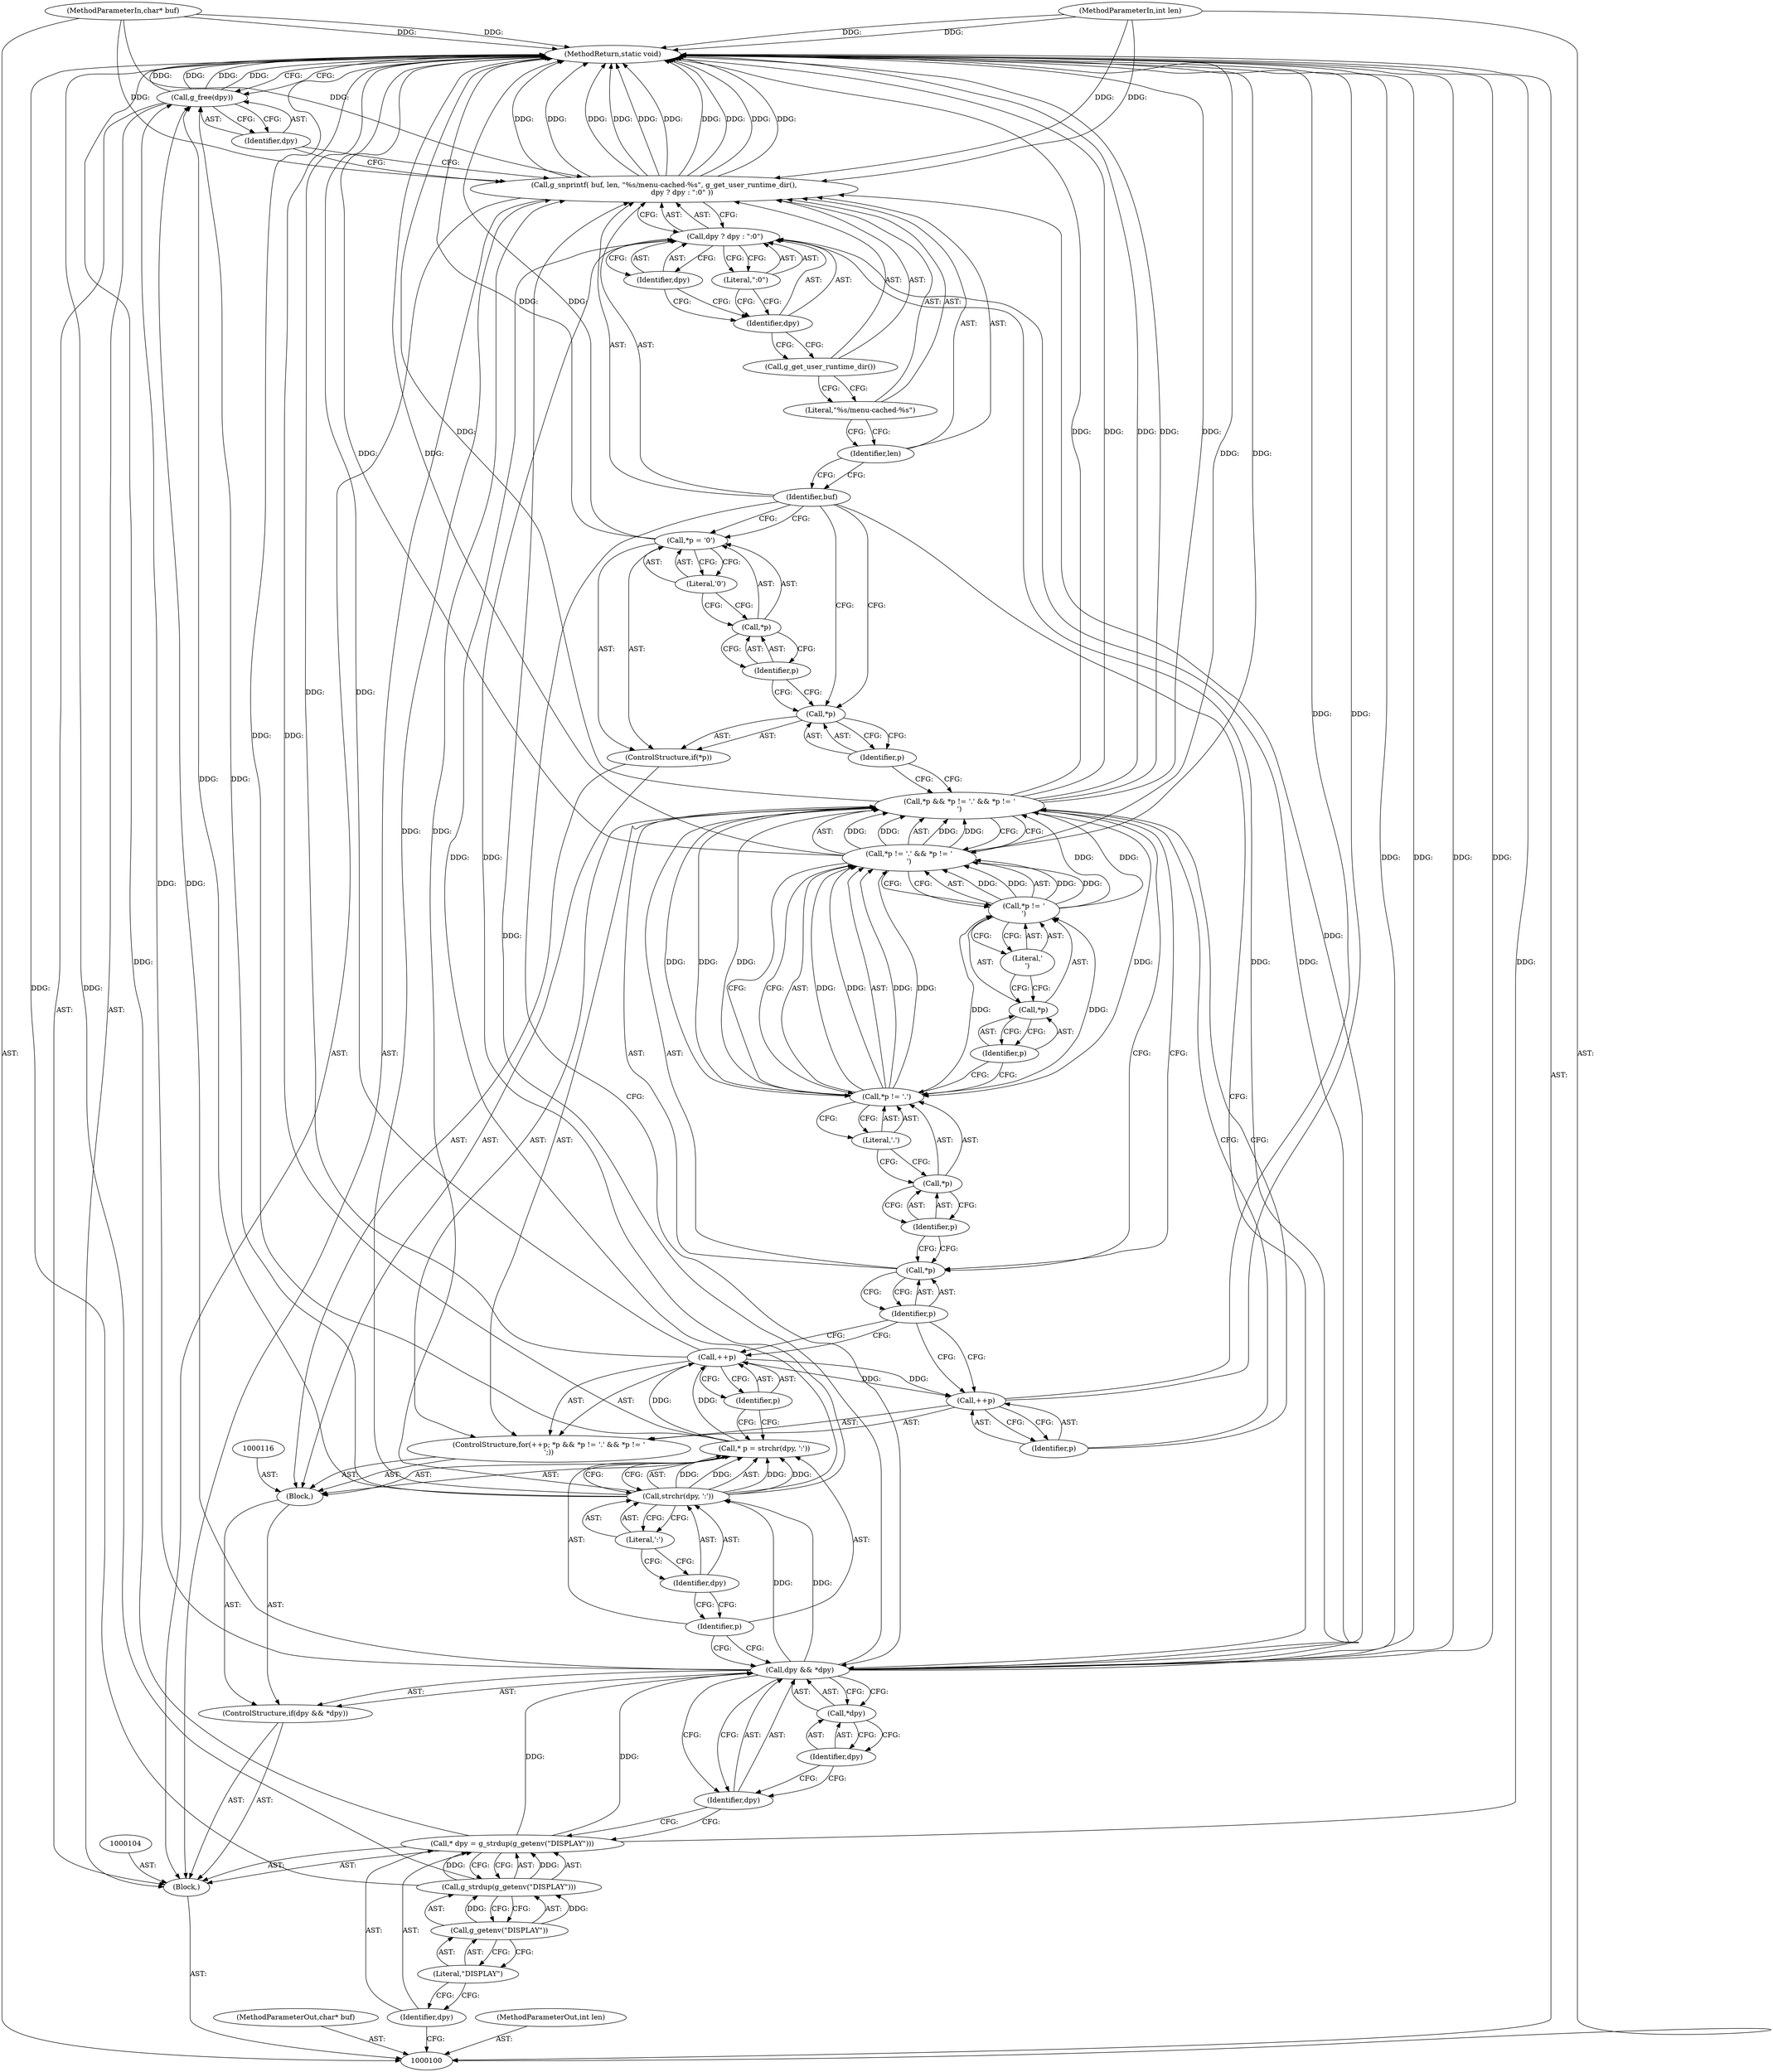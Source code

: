digraph "0_lxde_56f66684592abf257c4004e6e1fff041c64a12ce" {
"1000157" [label="(MethodReturn,static void)"];
"1000101" [label="(MethodParameterIn,char* buf)"];
"1000221" [label="(MethodParameterOut,char* buf)"];
"1000102" [label="(MethodParameterIn,int len)"];
"1000222" [label="(MethodParameterOut,int len)"];
"1000142" [label="(Call,*p = '\0')"];
"1000143" [label="(Call,*p)"];
"1000144" [label="(Identifier,p)"];
"1000145" [label="(Literal,'\0')"];
"1000147" [label="(Identifier,buf)"];
"1000148" [label="(Identifier,len)"];
"1000149" [label="(Literal,\"%s/menu-cached-%s\")"];
"1000146" [label="(Call,g_snprintf( buf, len, \"%s/menu-cached-%s\", g_get_user_runtime_dir(),\n                dpy ? dpy : \":0\" ))"];
"1000150" [label="(Call,g_get_user_runtime_dir())"];
"1000151" [label="(Call,dpy ? dpy : \":0\")"];
"1000152" [label="(Identifier,dpy)"];
"1000153" [label="(Identifier,dpy)"];
"1000154" [label="(Literal,\":0\")"];
"1000156" [label="(Identifier,dpy)"];
"1000155" [label="(Call,g_free(dpy))"];
"1000103" [label="(Block,)"];
"1000106" [label="(Identifier,dpy)"];
"1000107" [label="(Call,g_strdup(g_getenv(\"DISPLAY\")))"];
"1000108" [label="(Call,g_getenv(\"DISPLAY\"))"];
"1000109" [label="(Literal,\"DISPLAY\")"];
"1000105" [label="(Call,* dpy = g_strdup(g_getenv(\"DISPLAY\")))"];
"1000113" [label="(Call,*dpy)"];
"1000114" [label="(Identifier,dpy)"];
"1000110" [label="(ControlStructure,if(dpy && *dpy))"];
"1000111" [label="(Call,dpy && *dpy)"];
"1000112" [label="(Identifier,dpy)"];
"1000117" [label="(Call,* p = strchr(dpy, ':'))"];
"1000118" [label="(Identifier,p)"];
"1000119" [label="(Call,strchr(dpy, ':'))"];
"1000120" [label="(Identifier,dpy)"];
"1000121" [label="(Literal,':')"];
"1000115" [label="(Block,)"];
"1000123" [label="(Call,++p)"];
"1000124" [label="(Identifier,p)"];
"1000125" [label="(Call,*p && *p != '.' && *p != '\n')"];
"1000126" [label="(Call,*p)"];
"1000127" [label="(Identifier,p)"];
"1000128" [label="(Call,*p != '.' && *p != '\n')"];
"1000129" [label="(Call,*p != '.')"];
"1000130" [label="(Call,*p)"];
"1000131" [label="(Identifier,p)"];
"1000132" [label="(Literal,'.')"];
"1000133" [label="(Call,*p != '\n')"];
"1000134" [label="(Call,*p)"];
"1000135" [label="(Identifier,p)"];
"1000136" [label="(Literal,'\n')"];
"1000122" [label="(ControlStructure,for(++p; *p && *p != '.' && *p != '\n';))"];
"1000137" [label="(Call,++p)"];
"1000138" [label="(Identifier,p)"];
"1000140" [label="(Call,*p)"];
"1000141" [label="(Identifier,p)"];
"1000139" [label="(ControlStructure,if(*p))"];
"1000157" -> "1000100"  [label="AST: "];
"1000157" -> "1000155"  [label="CFG: "];
"1000125" -> "1000157"  [label="DDG: "];
"1000125" -> "1000157"  [label="DDG: "];
"1000125" -> "1000157"  [label="DDG: "];
"1000107" -> "1000157"  [label="DDG: "];
"1000146" -> "1000157"  [label="DDG: "];
"1000146" -> "1000157"  [label="DDG: "];
"1000146" -> "1000157"  [label="DDG: "];
"1000146" -> "1000157"  [label="DDG: "];
"1000146" -> "1000157"  [label="DDG: "];
"1000142" -> "1000157"  [label="DDG: "];
"1000117" -> "1000157"  [label="DDG: "];
"1000123" -> "1000157"  [label="DDG: "];
"1000105" -> "1000157"  [label="DDG: "];
"1000128" -> "1000157"  [label="DDG: "];
"1000128" -> "1000157"  [label="DDG: "];
"1000155" -> "1000157"  [label="DDG: "];
"1000155" -> "1000157"  [label="DDG: "];
"1000102" -> "1000157"  [label="DDG: "];
"1000111" -> "1000157"  [label="DDG: "];
"1000111" -> "1000157"  [label="DDG: "];
"1000101" -> "1000157"  [label="DDG: "];
"1000137" -> "1000157"  [label="DDG: "];
"1000101" -> "1000100"  [label="AST: "];
"1000101" -> "1000157"  [label="DDG: "];
"1000101" -> "1000146"  [label="DDG: "];
"1000221" -> "1000100"  [label="AST: "];
"1000102" -> "1000100"  [label="AST: "];
"1000102" -> "1000157"  [label="DDG: "];
"1000102" -> "1000146"  [label="DDG: "];
"1000222" -> "1000100"  [label="AST: "];
"1000142" -> "1000139"  [label="AST: "];
"1000142" -> "1000145"  [label="CFG: "];
"1000143" -> "1000142"  [label="AST: "];
"1000145" -> "1000142"  [label="AST: "];
"1000147" -> "1000142"  [label="CFG: "];
"1000142" -> "1000157"  [label="DDG: "];
"1000143" -> "1000142"  [label="AST: "];
"1000143" -> "1000144"  [label="CFG: "];
"1000144" -> "1000143"  [label="AST: "];
"1000145" -> "1000143"  [label="CFG: "];
"1000144" -> "1000143"  [label="AST: "];
"1000144" -> "1000140"  [label="CFG: "];
"1000143" -> "1000144"  [label="CFG: "];
"1000145" -> "1000142"  [label="AST: "];
"1000145" -> "1000143"  [label="CFG: "];
"1000142" -> "1000145"  [label="CFG: "];
"1000147" -> "1000146"  [label="AST: "];
"1000147" -> "1000142"  [label="CFG: "];
"1000147" -> "1000140"  [label="CFG: "];
"1000147" -> "1000111"  [label="CFG: "];
"1000148" -> "1000147"  [label="CFG: "];
"1000148" -> "1000146"  [label="AST: "];
"1000148" -> "1000147"  [label="CFG: "];
"1000149" -> "1000148"  [label="CFG: "];
"1000149" -> "1000146"  [label="AST: "];
"1000149" -> "1000148"  [label="CFG: "];
"1000150" -> "1000149"  [label="CFG: "];
"1000146" -> "1000103"  [label="AST: "];
"1000146" -> "1000151"  [label="CFG: "];
"1000147" -> "1000146"  [label="AST: "];
"1000148" -> "1000146"  [label="AST: "];
"1000149" -> "1000146"  [label="AST: "];
"1000150" -> "1000146"  [label="AST: "];
"1000151" -> "1000146"  [label="AST: "];
"1000156" -> "1000146"  [label="CFG: "];
"1000146" -> "1000157"  [label="DDG: "];
"1000146" -> "1000157"  [label="DDG: "];
"1000146" -> "1000157"  [label="DDG: "];
"1000146" -> "1000157"  [label="DDG: "];
"1000146" -> "1000157"  [label="DDG: "];
"1000101" -> "1000146"  [label="DDG: "];
"1000102" -> "1000146"  [label="DDG: "];
"1000111" -> "1000146"  [label="DDG: "];
"1000119" -> "1000146"  [label="DDG: "];
"1000150" -> "1000146"  [label="AST: "];
"1000150" -> "1000149"  [label="CFG: "];
"1000152" -> "1000150"  [label="CFG: "];
"1000151" -> "1000146"  [label="AST: "];
"1000151" -> "1000153"  [label="CFG: "];
"1000151" -> "1000154"  [label="CFG: "];
"1000152" -> "1000151"  [label="AST: "];
"1000153" -> "1000151"  [label="AST: "];
"1000154" -> "1000151"  [label="AST: "];
"1000146" -> "1000151"  [label="CFG: "];
"1000111" -> "1000151"  [label="DDG: "];
"1000119" -> "1000151"  [label="DDG: "];
"1000152" -> "1000151"  [label="AST: "];
"1000152" -> "1000150"  [label="CFG: "];
"1000153" -> "1000152"  [label="CFG: "];
"1000154" -> "1000152"  [label="CFG: "];
"1000153" -> "1000151"  [label="AST: "];
"1000153" -> "1000152"  [label="CFG: "];
"1000151" -> "1000153"  [label="CFG: "];
"1000154" -> "1000151"  [label="AST: "];
"1000154" -> "1000152"  [label="CFG: "];
"1000151" -> "1000154"  [label="CFG: "];
"1000156" -> "1000155"  [label="AST: "];
"1000156" -> "1000146"  [label="CFG: "];
"1000155" -> "1000156"  [label="CFG: "];
"1000155" -> "1000103"  [label="AST: "];
"1000155" -> "1000156"  [label="CFG: "];
"1000156" -> "1000155"  [label="AST: "];
"1000157" -> "1000155"  [label="CFG: "];
"1000155" -> "1000157"  [label="DDG: "];
"1000155" -> "1000157"  [label="DDG: "];
"1000111" -> "1000155"  [label="DDG: "];
"1000119" -> "1000155"  [label="DDG: "];
"1000103" -> "1000100"  [label="AST: "];
"1000104" -> "1000103"  [label="AST: "];
"1000105" -> "1000103"  [label="AST: "];
"1000110" -> "1000103"  [label="AST: "];
"1000146" -> "1000103"  [label="AST: "];
"1000155" -> "1000103"  [label="AST: "];
"1000106" -> "1000105"  [label="AST: "];
"1000106" -> "1000100"  [label="CFG: "];
"1000109" -> "1000106"  [label="CFG: "];
"1000107" -> "1000105"  [label="AST: "];
"1000107" -> "1000108"  [label="CFG: "];
"1000108" -> "1000107"  [label="AST: "];
"1000105" -> "1000107"  [label="CFG: "];
"1000107" -> "1000157"  [label="DDG: "];
"1000107" -> "1000105"  [label="DDG: "];
"1000108" -> "1000107"  [label="DDG: "];
"1000108" -> "1000107"  [label="AST: "];
"1000108" -> "1000109"  [label="CFG: "];
"1000109" -> "1000108"  [label="AST: "];
"1000107" -> "1000108"  [label="CFG: "];
"1000108" -> "1000107"  [label="DDG: "];
"1000109" -> "1000108"  [label="AST: "];
"1000109" -> "1000106"  [label="CFG: "];
"1000108" -> "1000109"  [label="CFG: "];
"1000105" -> "1000103"  [label="AST: "];
"1000105" -> "1000107"  [label="CFG: "];
"1000106" -> "1000105"  [label="AST: "];
"1000107" -> "1000105"  [label="AST: "];
"1000112" -> "1000105"  [label="CFG: "];
"1000105" -> "1000157"  [label="DDG: "];
"1000107" -> "1000105"  [label="DDG: "];
"1000105" -> "1000111"  [label="DDG: "];
"1000113" -> "1000111"  [label="AST: "];
"1000113" -> "1000114"  [label="CFG: "];
"1000114" -> "1000113"  [label="AST: "];
"1000111" -> "1000113"  [label="CFG: "];
"1000114" -> "1000113"  [label="AST: "];
"1000114" -> "1000112"  [label="CFG: "];
"1000113" -> "1000114"  [label="CFG: "];
"1000110" -> "1000103"  [label="AST: "];
"1000111" -> "1000110"  [label="AST: "];
"1000115" -> "1000110"  [label="AST: "];
"1000111" -> "1000110"  [label="AST: "];
"1000111" -> "1000112"  [label="CFG: "];
"1000111" -> "1000113"  [label="CFG: "];
"1000112" -> "1000111"  [label="AST: "];
"1000113" -> "1000111"  [label="AST: "];
"1000118" -> "1000111"  [label="CFG: "];
"1000147" -> "1000111"  [label="CFG: "];
"1000111" -> "1000157"  [label="DDG: "];
"1000111" -> "1000157"  [label="DDG: "];
"1000105" -> "1000111"  [label="DDG: "];
"1000111" -> "1000119"  [label="DDG: "];
"1000111" -> "1000146"  [label="DDG: "];
"1000111" -> "1000151"  [label="DDG: "];
"1000111" -> "1000155"  [label="DDG: "];
"1000112" -> "1000111"  [label="AST: "];
"1000112" -> "1000105"  [label="CFG: "];
"1000114" -> "1000112"  [label="CFG: "];
"1000111" -> "1000112"  [label="CFG: "];
"1000117" -> "1000115"  [label="AST: "];
"1000117" -> "1000119"  [label="CFG: "];
"1000118" -> "1000117"  [label="AST: "];
"1000119" -> "1000117"  [label="AST: "];
"1000124" -> "1000117"  [label="CFG: "];
"1000117" -> "1000157"  [label="DDG: "];
"1000119" -> "1000117"  [label="DDG: "];
"1000119" -> "1000117"  [label="DDG: "];
"1000117" -> "1000123"  [label="DDG: "];
"1000118" -> "1000117"  [label="AST: "];
"1000118" -> "1000111"  [label="CFG: "];
"1000120" -> "1000118"  [label="CFG: "];
"1000119" -> "1000117"  [label="AST: "];
"1000119" -> "1000121"  [label="CFG: "];
"1000120" -> "1000119"  [label="AST: "];
"1000121" -> "1000119"  [label="AST: "];
"1000117" -> "1000119"  [label="CFG: "];
"1000119" -> "1000117"  [label="DDG: "];
"1000119" -> "1000117"  [label="DDG: "];
"1000111" -> "1000119"  [label="DDG: "];
"1000119" -> "1000146"  [label="DDG: "];
"1000119" -> "1000151"  [label="DDG: "];
"1000119" -> "1000155"  [label="DDG: "];
"1000120" -> "1000119"  [label="AST: "];
"1000120" -> "1000118"  [label="CFG: "];
"1000121" -> "1000120"  [label="CFG: "];
"1000121" -> "1000119"  [label="AST: "];
"1000121" -> "1000120"  [label="CFG: "];
"1000119" -> "1000121"  [label="CFG: "];
"1000115" -> "1000110"  [label="AST: "];
"1000116" -> "1000115"  [label="AST: "];
"1000117" -> "1000115"  [label="AST: "];
"1000122" -> "1000115"  [label="AST: "];
"1000139" -> "1000115"  [label="AST: "];
"1000123" -> "1000122"  [label="AST: "];
"1000123" -> "1000124"  [label="CFG: "];
"1000124" -> "1000123"  [label="AST: "];
"1000127" -> "1000123"  [label="CFG: "];
"1000123" -> "1000157"  [label="DDG: "];
"1000117" -> "1000123"  [label="DDG: "];
"1000123" -> "1000137"  [label="DDG: "];
"1000124" -> "1000123"  [label="AST: "];
"1000124" -> "1000117"  [label="CFG: "];
"1000123" -> "1000124"  [label="CFG: "];
"1000125" -> "1000122"  [label="AST: "];
"1000125" -> "1000126"  [label="CFG: "];
"1000125" -> "1000128"  [label="CFG: "];
"1000126" -> "1000125"  [label="AST: "];
"1000128" -> "1000125"  [label="AST: "];
"1000138" -> "1000125"  [label="CFG: "];
"1000141" -> "1000125"  [label="CFG: "];
"1000125" -> "1000157"  [label="DDG: "];
"1000125" -> "1000157"  [label="DDG: "];
"1000125" -> "1000157"  [label="DDG: "];
"1000133" -> "1000125"  [label="DDG: "];
"1000129" -> "1000125"  [label="DDG: "];
"1000128" -> "1000125"  [label="DDG: "];
"1000128" -> "1000125"  [label="DDG: "];
"1000125" -> "1000129"  [label="DDG: "];
"1000126" -> "1000125"  [label="AST: "];
"1000126" -> "1000127"  [label="CFG: "];
"1000127" -> "1000126"  [label="AST: "];
"1000131" -> "1000126"  [label="CFG: "];
"1000125" -> "1000126"  [label="CFG: "];
"1000127" -> "1000126"  [label="AST: "];
"1000127" -> "1000123"  [label="CFG: "];
"1000127" -> "1000137"  [label="CFG: "];
"1000126" -> "1000127"  [label="CFG: "];
"1000128" -> "1000125"  [label="AST: "];
"1000128" -> "1000129"  [label="CFG: "];
"1000128" -> "1000133"  [label="CFG: "];
"1000129" -> "1000128"  [label="AST: "];
"1000133" -> "1000128"  [label="AST: "];
"1000125" -> "1000128"  [label="CFG: "];
"1000128" -> "1000157"  [label="DDG: "];
"1000128" -> "1000157"  [label="DDG: "];
"1000128" -> "1000125"  [label="DDG: "];
"1000128" -> "1000125"  [label="DDG: "];
"1000129" -> "1000128"  [label="DDG: "];
"1000129" -> "1000128"  [label="DDG: "];
"1000133" -> "1000128"  [label="DDG: "];
"1000133" -> "1000128"  [label="DDG: "];
"1000129" -> "1000128"  [label="AST: "];
"1000129" -> "1000132"  [label="CFG: "];
"1000130" -> "1000129"  [label="AST: "];
"1000132" -> "1000129"  [label="AST: "];
"1000135" -> "1000129"  [label="CFG: "];
"1000128" -> "1000129"  [label="CFG: "];
"1000129" -> "1000125"  [label="DDG: "];
"1000129" -> "1000128"  [label="DDG: "];
"1000129" -> "1000128"  [label="DDG: "];
"1000125" -> "1000129"  [label="DDG: "];
"1000129" -> "1000133"  [label="DDG: "];
"1000130" -> "1000129"  [label="AST: "];
"1000130" -> "1000131"  [label="CFG: "];
"1000131" -> "1000130"  [label="AST: "];
"1000132" -> "1000130"  [label="CFG: "];
"1000131" -> "1000130"  [label="AST: "];
"1000131" -> "1000126"  [label="CFG: "];
"1000130" -> "1000131"  [label="CFG: "];
"1000132" -> "1000129"  [label="AST: "];
"1000132" -> "1000130"  [label="CFG: "];
"1000129" -> "1000132"  [label="CFG: "];
"1000133" -> "1000128"  [label="AST: "];
"1000133" -> "1000136"  [label="CFG: "];
"1000134" -> "1000133"  [label="AST: "];
"1000136" -> "1000133"  [label="AST: "];
"1000128" -> "1000133"  [label="CFG: "];
"1000133" -> "1000125"  [label="DDG: "];
"1000133" -> "1000128"  [label="DDG: "];
"1000133" -> "1000128"  [label="DDG: "];
"1000129" -> "1000133"  [label="DDG: "];
"1000134" -> "1000133"  [label="AST: "];
"1000134" -> "1000135"  [label="CFG: "];
"1000135" -> "1000134"  [label="AST: "];
"1000136" -> "1000134"  [label="CFG: "];
"1000135" -> "1000134"  [label="AST: "];
"1000135" -> "1000129"  [label="CFG: "];
"1000134" -> "1000135"  [label="CFG: "];
"1000136" -> "1000133"  [label="AST: "];
"1000136" -> "1000134"  [label="CFG: "];
"1000133" -> "1000136"  [label="CFG: "];
"1000122" -> "1000115"  [label="AST: "];
"1000123" -> "1000122"  [label="AST: "];
"1000125" -> "1000122"  [label="AST: "];
"1000137" -> "1000122"  [label="AST: "];
"1000137" -> "1000122"  [label="AST: "];
"1000137" -> "1000138"  [label="CFG: "];
"1000138" -> "1000137"  [label="AST: "];
"1000127" -> "1000137"  [label="CFG: "];
"1000137" -> "1000157"  [label="DDG: "];
"1000123" -> "1000137"  [label="DDG: "];
"1000138" -> "1000137"  [label="AST: "];
"1000138" -> "1000125"  [label="CFG: "];
"1000137" -> "1000138"  [label="CFG: "];
"1000140" -> "1000139"  [label="AST: "];
"1000140" -> "1000141"  [label="CFG: "];
"1000141" -> "1000140"  [label="AST: "];
"1000144" -> "1000140"  [label="CFG: "];
"1000147" -> "1000140"  [label="CFG: "];
"1000141" -> "1000140"  [label="AST: "];
"1000141" -> "1000125"  [label="CFG: "];
"1000140" -> "1000141"  [label="CFG: "];
"1000139" -> "1000115"  [label="AST: "];
"1000140" -> "1000139"  [label="AST: "];
"1000142" -> "1000139"  [label="AST: "];
}
